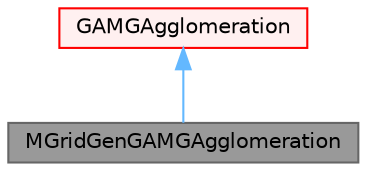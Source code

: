 digraph "MGridGenGAMGAgglomeration"
{
 // LATEX_PDF_SIZE
  bgcolor="transparent";
  edge [fontname=Helvetica,fontsize=10,labelfontname=Helvetica,labelfontsize=10];
  node [fontname=Helvetica,fontsize=10,shape=box,height=0.2,width=0.4];
  Node1 [id="Node000001",label="MGridGenGAMGAgglomeration",height=0.2,width=0.4,color="gray40", fillcolor="grey60", style="filled", fontcolor="black",tooltip="Agglomerate using the MGridGen algorithm."];
  Node2 -> Node1 [id="edge1_Node000001_Node000002",dir="back",color="steelblue1",style="solid",tooltip=" "];
  Node2 [id="Node000002",label="GAMGAgglomeration",height=0.2,width=0.4,color="red", fillcolor="#FFF0F0", style="filled",URL="$classFoam_1_1GAMGAgglomeration.html",tooltip="Geometric agglomerated algebraic multigrid agglomeration class."];
}
